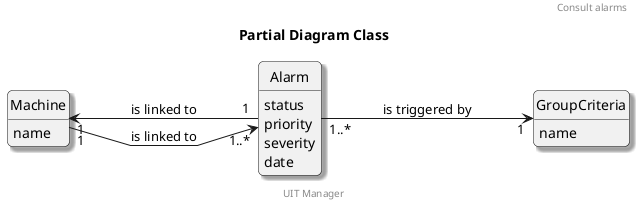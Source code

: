 @startuml
title Partial Diagram Class 
header Consult alarms
footer UIT Manager

skinparam monochrome true
skinparam linetype polyline
hide class circle
hide class stereotype
hide separator
hide empty members
skinparam shadowing true
skinparam roundcorner 10
left to right direction
skinparam ArrowThickness 1.

class Machine {
  name
}

class Alarm {
  status
  priority
  severity
  date
}

class GroupCriteria {
  name
}

Machine "1" <--- "1" Alarm : is linked to
Machine "1" ---> "1..*" Alarm : is linked to
Alarm "1..*" ---> "1" GroupCriteria : is triggered by
@enduml

